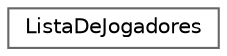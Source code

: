 digraph "Graphical Class Hierarchy"
{
 // LATEX_PDF_SIZE
  bgcolor="transparent";
  edge [fontname=Helvetica,fontsize=10,labelfontname=Helvetica,labelfontsize=10];
  node [fontname=Helvetica,fontsize=10,shape=box,height=0.2,width=0.4];
  rankdir="LR";
  Node0 [id="Node000000",label="ListaDeJogadores",height=0.2,width=0.4,color="grey40", fillcolor="white", style="filled",URL="$classListaDeJogadores.html",tooltip="Classe que representa uma lista de jogadores."];
}
